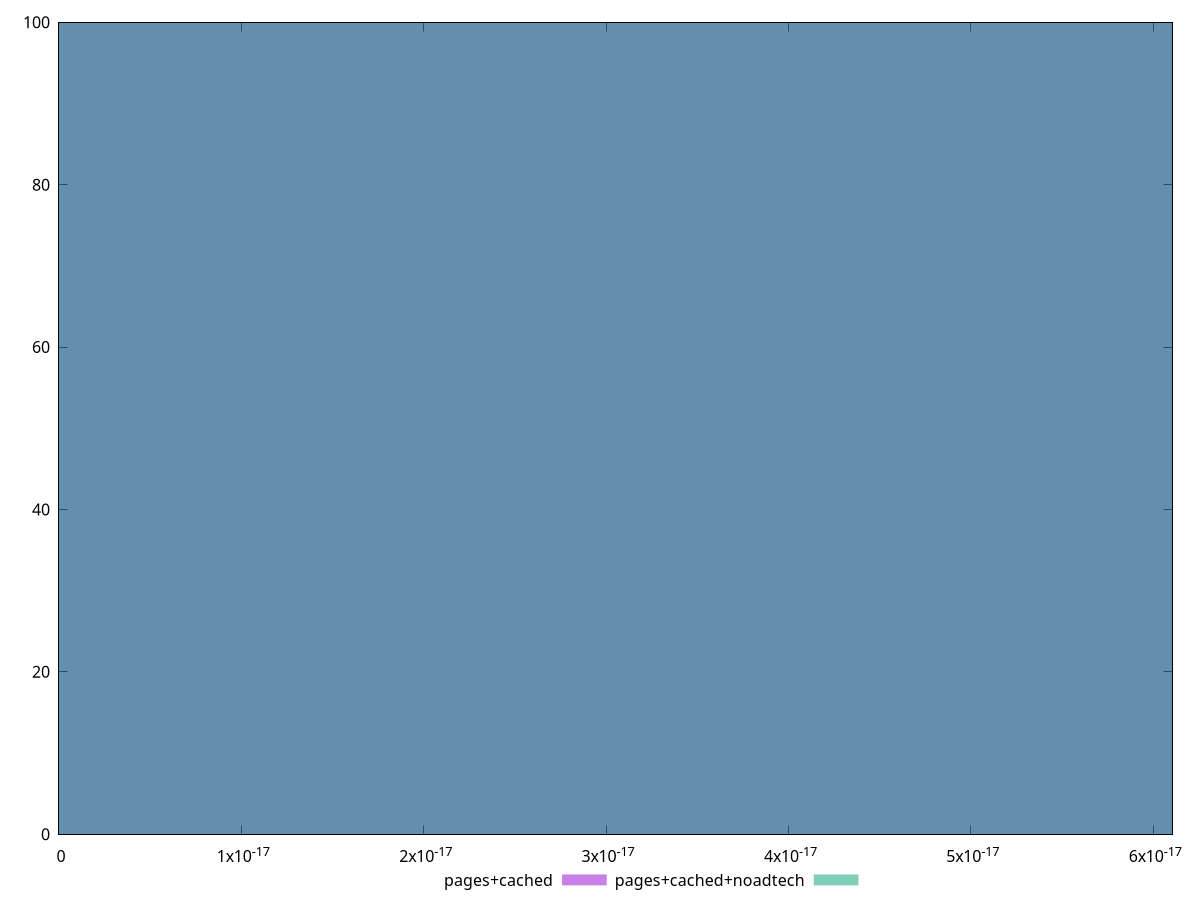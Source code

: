 reset

$pagesCached <<EOF
0 100
EOF

$pagesCachedNoadtech <<EOF
0 100
EOF

set key outside below
set boxwidth 1e-12
set xrange [0:6.106226635438361e-17]
set yrange [0:100]
set trange [0:100]
set style fill transparent solid 0.5 noborder
set terminal svg size 640, 500 enhanced background rgb 'white'
set output "report_00016_2021-02-10T13-31-48.338Z/meta/score-difference/comparison/histogram/1_vs_2.svg"

plot $pagesCached title "pages+cached" with boxes, \
     $pagesCachedNoadtech title "pages+cached+noadtech" with boxes

reset
